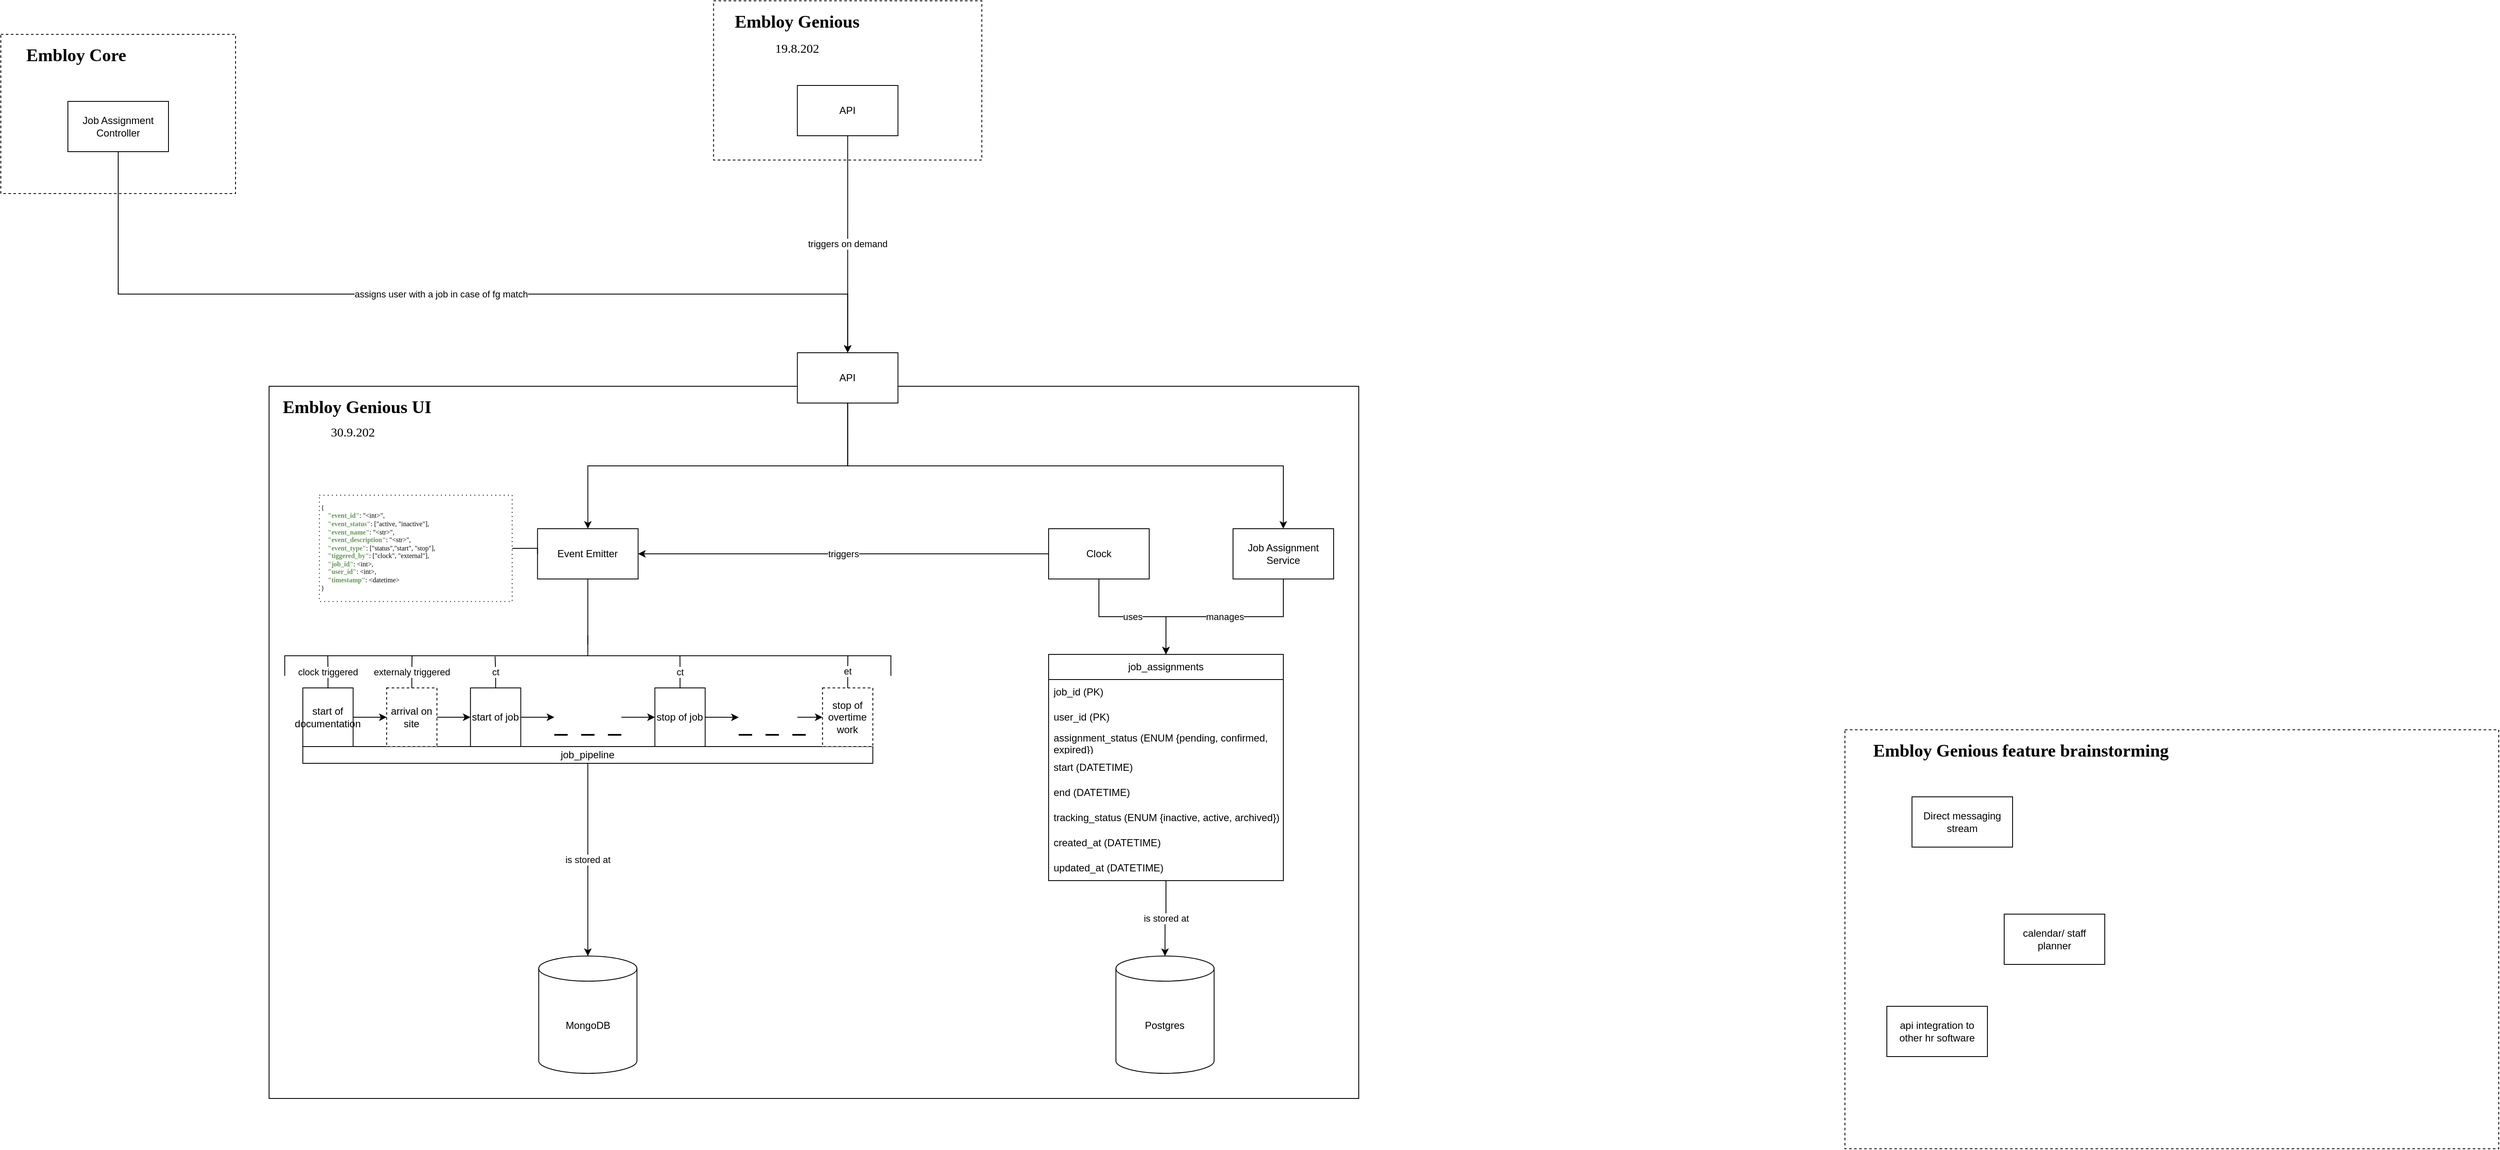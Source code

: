 <mxfile version="22.0.0" type="device">
  <diagram name="Seite-1" id="5qrD_rZEPfoOGHy2Bp49">
    <mxGraphModel dx="1257" dy="660" grid="1" gridSize="10" guides="1" tooltips="1" connect="1" arrows="1" fold="1" page="1" pageScale="1" pageWidth="11750" pageHeight="1989" math="0" shadow="0">
      <root>
        <mxCell id="0" />
        <mxCell id="1" parent="0" />
        <mxCell id="bFwfax9SEUYBs_7XjRhE-23" value="" style="rounded=0;whiteSpace=wrap;html=1;dashed=1;" parent="1" vertex="1">
          <mxGeometry x="2380" y="890" width="780" height="500" as="geometry" />
        </mxCell>
        <mxCell id="bFwfax9SEUYBs_7XjRhE-24" value="&lt;font style=&quot;font-size: 21px;&quot; data-font-src=&quot;https://fonts.googleapis.com/css?family=Lexend&quot; face=&quot;Lexend&quot;&gt;Embloy Genious feature brainstorming&lt;/font&gt;" style="text;html=1;strokeColor=none;fillColor=none;align=center;verticalAlign=middle;whiteSpace=wrap;rounded=0;fontStyle=1" parent="1" vertex="1">
          <mxGeometry x="2380" y="890" width="420" height="50" as="geometry" />
        </mxCell>
        <mxCell id="bFwfax9SEUYBs_7XjRhE-25" value="Direct messaging stream" style="rounded=0;whiteSpace=wrap;html=1;" parent="1" vertex="1">
          <mxGeometry x="2460" y="970" width="120" height="60" as="geometry" />
        </mxCell>
        <mxCell id="bFwfax9SEUYBs_7XjRhE-26" value="" style="group" parent="1" vertex="1" connectable="0">
          <mxGeometry x="180" y="60" width="1620" height="1270" as="geometry" />
        </mxCell>
        <mxCell id="uzFwtvefnB4p612GJFfR-2" value="" style="rounded=0;whiteSpace=wrap;html=1;spacingLeft=0;" parent="bFwfax9SEUYBs_7XjRhE-26" vertex="1">
          <mxGeometry x="320" y="420" width="1300" height="850" as="geometry" />
        </mxCell>
        <mxCell id="uzFwtvefnB4p612GJFfR-10" value="" style="rounded=0;whiteSpace=wrap;html=1;dashed=1;" parent="bFwfax9SEUYBs_7XjRhE-26" vertex="1">
          <mxGeometry width="280" height="190" as="geometry" />
        </mxCell>
        <mxCell id="aqF09K9uqTcHMtoUNb3W-7" value="job_assignments" style="swimlane;fontStyle=0;childLayout=stackLayout;horizontal=1;startSize=30;horizontalStack=0;resizeParent=1;resizeParentMax=0;resizeLast=0;collapsible=1;marginBottom=0;whiteSpace=wrap;html=1;" parent="bFwfax9SEUYBs_7XjRhE-26" vertex="1">
          <mxGeometry x="1250" y="740" width="280" height="270" as="geometry" />
        </mxCell>
        <mxCell id="aqF09K9uqTcHMtoUNb3W-8" value="job_id (PK)" style="text;strokeColor=none;fillColor=none;align=left;verticalAlign=middle;spacingLeft=4;spacingRight=4;overflow=hidden;points=[[0,0.5],[1,0.5]];portConstraint=eastwest;rotatable=0;whiteSpace=wrap;html=1;" parent="aqF09K9uqTcHMtoUNb3W-7" vertex="1">
          <mxGeometry y="30" width="280" height="30" as="geometry" />
        </mxCell>
        <mxCell id="aqF09K9uqTcHMtoUNb3W-9" value="user_id (PK)" style="text;strokeColor=none;fillColor=none;align=left;verticalAlign=middle;spacingLeft=4;spacingRight=4;overflow=hidden;points=[[0,0.5],[1,0.5]];portConstraint=eastwest;rotatable=0;whiteSpace=wrap;html=1;" parent="aqF09K9uqTcHMtoUNb3W-7" vertex="1">
          <mxGeometry y="60" width="280" height="30" as="geometry" />
        </mxCell>
        <mxCell id="aqF09K9uqTcHMtoUNb3W-10" value="assignment_status (ENUM {pending, confirmed, expired})" style="text;strokeColor=none;fillColor=none;align=left;verticalAlign=middle;spacingLeft=4;spacingRight=4;overflow=hidden;points=[[0,0.5],[1,0.5]];portConstraint=eastwest;rotatable=0;whiteSpace=wrap;html=1;" parent="aqF09K9uqTcHMtoUNb3W-7" vertex="1">
          <mxGeometry y="90" width="280" height="30" as="geometry" />
        </mxCell>
        <mxCell id="bFwfax9SEUYBs_7XjRhE-13" value="start (DATETIME)" style="text;strokeColor=none;fillColor=none;align=left;verticalAlign=middle;spacingLeft=4;spacingRight=4;overflow=hidden;points=[[0,0.5],[1,0.5]];portConstraint=eastwest;rotatable=0;whiteSpace=wrap;html=1;" parent="aqF09K9uqTcHMtoUNb3W-7" vertex="1">
          <mxGeometry y="120" width="280" height="30" as="geometry" />
        </mxCell>
        <mxCell id="bFwfax9SEUYBs_7XjRhE-14" value="end (DATETIME)" style="text;strokeColor=none;fillColor=none;align=left;verticalAlign=middle;spacingLeft=4;spacingRight=4;overflow=hidden;points=[[0,0.5],[1,0.5]];portConstraint=eastwest;rotatable=0;whiteSpace=wrap;html=1;" parent="aqF09K9uqTcHMtoUNb3W-7" vertex="1">
          <mxGeometry y="150" width="280" height="30" as="geometry" />
        </mxCell>
        <mxCell id="bFwfax9SEUYBs_7XjRhE-17" value="tracking_status (ENUM {inactive, active, archived})" style="text;strokeColor=none;fillColor=none;align=left;verticalAlign=middle;spacingLeft=4;spacingRight=4;overflow=hidden;points=[[0,0.5],[1,0.5]];portConstraint=eastwest;rotatable=0;whiteSpace=wrap;html=1;" parent="aqF09K9uqTcHMtoUNb3W-7" vertex="1">
          <mxGeometry y="180" width="280" height="30" as="geometry" />
        </mxCell>
        <mxCell id="bFwfax9SEUYBs_7XjRhE-15" value="created_at (DATETIME)" style="text;strokeColor=none;fillColor=none;align=left;verticalAlign=middle;spacingLeft=4;spacingRight=4;overflow=hidden;points=[[0,0.5],[1,0.5]];portConstraint=eastwest;rotatable=0;whiteSpace=wrap;html=1;" parent="aqF09K9uqTcHMtoUNb3W-7" vertex="1">
          <mxGeometry y="210" width="280" height="30" as="geometry" />
        </mxCell>
        <mxCell id="bFwfax9SEUYBs_7XjRhE-16" value="updated_at (DATETIME)" style="text;strokeColor=none;fillColor=none;align=left;verticalAlign=middle;spacingLeft=4;spacingRight=4;overflow=hidden;points=[[0,0.5],[1,0.5]];portConstraint=eastwest;rotatable=0;whiteSpace=wrap;html=1;" parent="aqF09K9uqTcHMtoUNb3W-7" vertex="1">
          <mxGeometry y="240" width="280" height="30" as="geometry" />
        </mxCell>
        <mxCell id="aqF09K9uqTcHMtoUNb3W-16" value="Event Emitter" style="rounded=0;whiteSpace=wrap;html=1;" parent="bFwfax9SEUYBs_7XjRhE-26" vertex="1">
          <mxGeometry x="640.27" y="590" width="120" height="60" as="geometry" />
        </mxCell>
        <mxCell id="bFwfax9SEUYBs_7XjRhE-8" value="triggers" style="edgeStyle=orthogonalEdgeStyle;rounded=0;orthogonalLoop=1;jettySize=auto;html=1;exitX=0;exitY=0.5;exitDx=0;exitDy=0;entryX=1;entryY=0.5;entryDx=0;entryDy=0;" parent="bFwfax9SEUYBs_7XjRhE-26" source="aqF09K9uqTcHMtoUNb3W-17" target="aqF09K9uqTcHMtoUNb3W-16" edge="1">
          <mxGeometry relative="1" as="geometry" />
        </mxCell>
        <mxCell id="bFwfax9SEUYBs_7XjRhE-11" value="uses" style="edgeStyle=orthogonalEdgeStyle;rounded=0;orthogonalLoop=1;jettySize=auto;html=1;exitX=0.5;exitY=1;exitDx=0;exitDy=0;entryX=0.5;entryY=0;entryDx=0;entryDy=0;" parent="bFwfax9SEUYBs_7XjRhE-26" source="aqF09K9uqTcHMtoUNb3W-17" target="aqF09K9uqTcHMtoUNb3W-7" edge="1">
          <mxGeometry relative="1" as="geometry" />
        </mxCell>
        <mxCell id="aqF09K9uqTcHMtoUNb3W-17" value="Clock" style="rounded=0;whiteSpace=wrap;html=1;" parent="bFwfax9SEUYBs_7XjRhE-26" vertex="1">
          <mxGeometry x="1250" y="590" width="120" height="60" as="geometry" />
        </mxCell>
        <mxCell id="aqF09K9uqTcHMtoUNb3W-23" value="job_pipeline" style="rounded=0;whiteSpace=wrap;html=1;" parent="bFwfax9SEUYBs_7XjRhE-26" vertex="1">
          <mxGeometry x="360.27" y="850" width="680" height="20" as="geometry" />
        </mxCell>
        <mxCell id="aqF09K9uqTcHMtoUNb3W-42" value="clock triggered" style="edgeStyle=orthogonalEdgeStyle;rounded=0;orthogonalLoop=1;jettySize=auto;html=1;entryX=0.509;entryY=0.929;entryDx=0;entryDy=0;entryPerimeter=0;endArrow=none;endFill=0;" parent="bFwfax9SEUYBs_7XjRhE-26" source="aqF09K9uqTcHMtoUNb3W-24" edge="1">
          <mxGeometry relative="1" as="geometry">
            <mxPoint x="390.052" y="741.998" as="targetPoint" />
          </mxGeometry>
        </mxCell>
        <mxCell id="aqF09K9uqTcHMtoUNb3W-24" value="start of documentation" style="rounded=0;whiteSpace=wrap;html=1;" parent="bFwfax9SEUYBs_7XjRhE-26" vertex="1">
          <mxGeometry x="360.27" y="780" width="60" height="70" as="geometry" />
        </mxCell>
        <mxCell id="aqF09K9uqTcHMtoUNb3W-38" style="edgeStyle=orthogonalEdgeStyle;rounded=0;orthogonalLoop=1;jettySize=auto;html=1;startArrow=classic;startFill=1;endArrow=none;endFill=0;" parent="bFwfax9SEUYBs_7XjRhE-26" source="aqF09K9uqTcHMtoUNb3W-25" edge="1">
          <mxGeometry relative="1" as="geometry">
            <mxPoint x="950.27" y="815" as="targetPoint" />
          </mxGeometry>
        </mxCell>
        <mxCell id="aqF09K9uqTcHMtoUNb3W-47" value="et" style="edgeStyle=orthogonalEdgeStyle;rounded=0;orthogonalLoop=1;jettySize=auto;html=1;entryX=0.491;entryY=0.071;entryDx=0;entryDy=0;entryPerimeter=0;endArrow=none;endFill=0;" parent="bFwfax9SEUYBs_7XjRhE-26" source="aqF09K9uqTcHMtoUNb3W-25" edge="1">
          <mxGeometry relative="1" as="geometry">
            <mxPoint x="1010.498" y="741.132" as="targetPoint" />
          </mxGeometry>
        </mxCell>
        <mxCell id="aqF09K9uqTcHMtoUNb3W-25" value="stop of overtime work" style="rounded=0;whiteSpace=wrap;html=1;dashed=1;" parent="bFwfax9SEUYBs_7XjRhE-26" vertex="1">
          <mxGeometry x="980.27" y="780" width="60" height="70" as="geometry" />
        </mxCell>
        <mxCell id="aqF09K9uqTcHMtoUNb3W-43" value="externaly triggered" style="edgeStyle=orthogonalEdgeStyle;rounded=0;orthogonalLoop=1;jettySize=auto;html=1;entryX=0.503;entryY=0.79;entryDx=0;entryDy=0;entryPerimeter=0;endArrow=none;endFill=0;" parent="bFwfax9SEUYBs_7XjRhE-26" source="aqF09K9uqTcHMtoUNb3W-27" edge="1">
          <mxGeometry relative="1" as="geometry">
            <mxPoint x="490.567" y="741.709" as="targetPoint" />
          </mxGeometry>
        </mxCell>
        <mxCell id="aqF09K9uqTcHMtoUNb3W-27" value="arrival on site" style="rounded=0;whiteSpace=wrap;html=1;dashed=1;" parent="bFwfax9SEUYBs_7XjRhE-26" vertex="1">
          <mxGeometry x="460.27" y="780" width="60" height="70" as="geometry" />
        </mxCell>
        <mxCell id="aqF09K9uqTcHMtoUNb3W-28" style="edgeStyle=orthogonalEdgeStyle;rounded=0;orthogonalLoop=1;jettySize=auto;html=1;exitX=1;exitY=0.5;exitDx=0;exitDy=0;entryX=0;entryY=0.5;entryDx=0;entryDy=0;" parent="bFwfax9SEUYBs_7XjRhE-26" source="aqF09K9uqTcHMtoUNb3W-24" target="aqF09K9uqTcHMtoUNb3W-27" edge="1">
          <mxGeometry relative="1" as="geometry" />
        </mxCell>
        <mxCell id="aqF09K9uqTcHMtoUNb3W-32" style="edgeStyle=orthogonalEdgeStyle;rounded=0;orthogonalLoop=1;jettySize=auto;html=1;exitX=1;exitY=0.5;exitDx=0;exitDy=0;" parent="bFwfax9SEUYBs_7XjRhE-26" source="aqF09K9uqTcHMtoUNb3W-29" edge="1">
          <mxGeometry relative="1" as="geometry">
            <mxPoint x="660.27" y="815" as="targetPoint" />
          </mxGeometry>
        </mxCell>
        <mxCell id="aqF09K9uqTcHMtoUNb3W-45" value="ct" style="edgeStyle=orthogonalEdgeStyle;rounded=0;orthogonalLoop=1;jettySize=auto;html=1;entryX=0.518;entryY=0.653;entryDx=0;entryDy=0;entryPerimeter=0;endArrow=none;endFill=0;" parent="bFwfax9SEUYBs_7XjRhE-26" source="aqF09K9uqTcHMtoUNb3W-29" edge="1">
          <mxGeometry relative="1" as="geometry">
            <mxPoint x="589.636" y="742.431" as="targetPoint" />
          </mxGeometry>
        </mxCell>
        <mxCell id="aqF09K9uqTcHMtoUNb3W-29" value="start of job" style="rounded=0;whiteSpace=wrap;html=1;" parent="bFwfax9SEUYBs_7XjRhE-26" vertex="1">
          <mxGeometry x="560.27" y="780" width="60" height="70" as="geometry" />
        </mxCell>
        <mxCell id="aqF09K9uqTcHMtoUNb3W-30" style="edgeStyle=orthogonalEdgeStyle;rounded=0;orthogonalLoop=1;jettySize=auto;html=1;exitX=1;exitY=0.5;exitDx=0;exitDy=0;entryX=0;entryY=0.5;entryDx=0;entryDy=0;" parent="bFwfax9SEUYBs_7XjRhE-26" source="aqF09K9uqTcHMtoUNb3W-27" target="aqF09K9uqTcHMtoUNb3W-29" edge="1">
          <mxGeometry relative="1" as="geometry" />
        </mxCell>
        <mxCell id="aqF09K9uqTcHMtoUNb3W-33" value="" style="endArrow=none;dashed=1;html=1;dashPattern=8 8;strokeWidth=2;rounded=0;" parent="bFwfax9SEUYBs_7XjRhE-26" edge="1">
          <mxGeometry width="50" height="50" relative="1" as="geometry">
            <mxPoint x="660.27" y="836" as="sourcePoint" />
            <mxPoint x="740.27" y="836" as="targetPoint" />
          </mxGeometry>
        </mxCell>
        <mxCell id="aqF09K9uqTcHMtoUNb3W-35" style="edgeStyle=orthogonalEdgeStyle;rounded=0;orthogonalLoop=1;jettySize=auto;html=1;startArrow=classic;startFill=1;endArrow=none;endFill=0;" parent="bFwfax9SEUYBs_7XjRhE-26" source="aqF09K9uqTcHMtoUNb3W-34" edge="1">
          <mxGeometry relative="1" as="geometry">
            <mxPoint x="740.27" y="815" as="targetPoint" />
          </mxGeometry>
        </mxCell>
        <mxCell id="aqF09K9uqTcHMtoUNb3W-37" style="edgeStyle=orthogonalEdgeStyle;rounded=0;orthogonalLoop=1;jettySize=auto;html=1;exitX=1;exitY=0.5;exitDx=0;exitDy=0;" parent="bFwfax9SEUYBs_7XjRhE-26" source="aqF09K9uqTcHMtoUNb3W-34" edge="1">
          <mxGeometry relative="1" as="geometry">
            <mxPoint x="880.27" y="815.17" as="targetPoint" />
          </mxGeometry>
        </mxCell>
        <mxCell id="aqF09K9uqTcHMtoUNb3W-46" value="ct" style="edgeStyle=orthogonalEdgeStyle;rounded=0;orthogonalLoop=1;jettySize=auto;html=1;entryX=0.507;entryY=0.348;entryDx=0;entryDy=0;entryPerimeter=0;endArrow=none;endFill=0;" parent="bFwfax9SEUYBs_7XjRhE-26" source="aqF09K9uqTcHMtoUNb3W-34" edge="1">
          <mxGeometry relative="1" as="geometry">
            <mxPoint x="810.191" y="741.902" as="targetPoint" />
          </mxGeometry>
        </mxCell>
        <mxCell id="aqF09K9uqTcHMtoUNb3W-34" value="stop of job" style="rounded=0;whiteSpace=wrap;html=1;" parent="bFwfax9SEUYBs_7XjRhE-26" vertex="1">
          <mxGeometry x="780.27" y="780" width="60" height="70" as="geometry" />
        </mxCell>
        <mxCell id="aqF09K9uqTcHMtoUNb3W-36" value="" style="endArrow=none;dashed=1;html=1;dashPattern=8 8;strokeWidth=2;rounded=0;" parent="bFwfax9SEUYBs_7XjRhE-26" edge="1">
          <mxGeometry width="50" height="50" relative="1" as="geometry">
            <mxPoint x="880.27" y="836" as="sourcePoint" />
            <mxPoint x="960.27" y="836" as="targetPoint" />
          </mxGeometry>
        </mxCell>
        <mxCell id="aqF09K9uqTcHMtoUNb3W-39" value="" style="strokeWidth=1;html=1;shape=mxgraph.flowchart.annotation_2;align=left;labelPosition=right;pointerEvents=1;rotation=90;" parent="bFwfax9SEUYBs_7XjRhE-26" vertex="1">
          <mxGeometry x="676.23" y="380" width="48.09" height="723.13" as="geometry" />
        </mxCell>
        <mxCell id="aqF09K9uqTcHMtoUNb3W-40" style="edgeStyle=orthogonalEdgeStyle;rounded=0;orthogonalLoop=1;jettySize=auto;html=1;exitX=0.5;exitY=1;exitDx=0;exitDy=0;entryX=0.222;entryY=0.5;entryDx=0;entryDy=0;entryPerimeter=0;endArrow=none;endFill=0;" parent="bFwfax9SEUYBs_7XjRhE-26" source="aqF09K9uqTcHMtoUNb3W-16" target="aqF09K9uqTcHMtoUNb3W-39" edge="1">
          <mxGeometry relative="1" as="geometry" />
        </mxCell>
        <mxCell id="uzFwtvefnB4p612GJFfR-3" value="&lt;font style=&quot;font-size: 21px;&quot; data-font-src=&quot;https://fonts.googleapis.com/css?family=Lexend&quot; face=&quot;Lexend&quot;&gt;Embloy Genious UI&lt;/font&gt;" style="text;html=1;strokeColor=none;fillColor=none;align=center;verticalAlign=middle;whiteSpace=wrap;rounded=0;fontStyle=1" parent="bFwfax9SEUYBs_7XjRhE-26" vertex="1">
          <mxGeometry x="320" y="420" width="210" height="50" as="geometry" />
        </mxCell>
        <mxCell id="uzFwtvefnB4p612GJFfR-4" value="&lt;font style=&quot;font-size: 15px; font-weight: normal;&quot; data-font-src=&quot;https://fonts.googleapis.com/css?family=Lexend&quot; face=&quot;Lexend&quot;&gt;30.9.202&lt;/font&gt;" style="text;html=1;strokeColor=none;fillColor=none;align=center;verticalAlign=middle;whiteSpace=wrap;rounded=0;fontStyle=1" parent="bFwfax9SEUYBs_7XjRhE-26" vertex="1">
          <mxGeometry x="320" y="449" width="200" height="50" as="geometry" />
        </mxCell>
        <mxCell id="uzFwtvefnB4p612GJFfR-5" value="MongoDB" style="shape=cylinder3;whiteSpace=wrap;html=1;boundedLbl=1;backgroundOutline=1;size=15;" parent="bFwfax9SEUYBs_7XjRhE-26" vertex="1">
          <mxGeometry x="641.7" y="1100" width="117.16" height="140" as="geometry" />
        </mxCell>
        <mxCell id="uzFwtvefnB4p612GJFfR-6" value="is stored at" style="edgeStyle=orthogonalEdgeStyle;rounded=0;orthogonalLoop=1;jettySize=auto;html=1;exitX=0.5;exitY=1;exitDx=0;exitDy=0;entryX=0.5;entryY=0;entryDx=0;entryDy=0;entryPerimeter=0;" parent="bFwfax9SEUYBs_7XjRhE-26" source="aqF09K9uqTcHMtoUNb3W-23" target="uzFwtvefnB4p612GJFfR-5" edge="1">
          <mxGeometry relative="1" as="geometry" />
        </mxCell>
        <mxCell id="uzFwtvefnB4p612GJFfR-8" style="edgeStyle=orthogonalEdgeStyle;rounded=0;orthogonalLoop=1;jettySize=auto;html=1;exitX=0.5;exitY=1;exitDx=0;exitDy=0;" parent="bFwfax9SEUYBs_7XjRhE-26" source="uzFwtvefnB4p612GJFfR-7" target="aqF09K9uqTcHMtoUNb3W-16" edge="1">
          <mxGeometry relative="1" as="geometry" />
        </mxCell>
        <mxCell id="uzFwtvefnB4p612GJFfR-7" value="API" style="rounded=0;whiteSpace=wrap;html=1;" parent="bFwfax9SEUYBs_7XjRhE-26" vertex="1">
          <mxGeometry x="950.27" y="380" width="120" height="60" as="geometry" />
        </mxCell>
        <mxCell id="uzFwtvefnB4p612GJFfR-11" value="&lt;font style=&quot;font-size: 21px;&quot; data-font-src=&quot;https://fonts.googleapis.com/css?family=Lexend&quot; face=&quot;Lexend&quot;&gt;Embloy Core&lt;/font&gt;" style="text;html=1;strokeColor=none;fillColor=none;align=center;verticalAlign=middle;whiteSpace=wrap;rounded=0;fontStyle=1" parent="bFwfax9SEUYBs_7XjRhE-26" vertex="1">
          <mxGeometry width="180" height="50" as="geometry" />
        </mxCell>
        <mxCell id="uzFwtvefnB4p612GJFfR-15" style="edgeStyle=orthogonalEdgeStyle;rounded=0;orthogonalLoop=1;jettySize=auto;html=1;exitX=1;exitY=0.5;exitDx=0;exitDy=0;entryX=0;entryY=0.5;entryDx=0;entryDy=0;endArrow=none;endFill=0;" parent="bFwfax9SEUYBs_7XjRhE-26" source="uzFwtvefnB4p612GJFfR-14" target="aqF09K9uqTcHMtoUNb3W-16" edge="1">
          <mxGeometry relative="1" as="geometry" />
        </mxCell>
        <mxCell id="uzFwtvefnB4p612GJFfR-14" value="&lt;div style=&quot;font-size: 8px;&quot;&gt;&lt;font face=&quot;Lucida Console&quot; style=&quot;font-size: 8px;&quot;&gt;{&lt;/font&gt;&lt;/div&gt;&lt;div style=&quot;font-size: 8px;&quot;&gt;&lt;font face=&quot;Lucida Console&quot;&gt;&lt;font style=&quot;font-size: 8px;&quot;&gt;&amp;nbsp; &amp;nbsp;&amp;nbsp;&lt;/font&gt;&lt;font style=&quot;background-color: initial;&quot; color=&quot;#629755&quot;&gt;&lt;b&gt;&quot;event_id&quot;&lt;/b&gt;&lt;/font&gt;&lt;span style=&quot;background-color: initial;&quot;&gt;: &quot;&amp;lt;int&amp;gt;&quot;,&lt;/span&gt;&lt;/font&gt;&lt;/div&gt;&lt;div style=&quot;font-size: 8px;&quot;&gt;&lt;font face=&quot;Lucida Console&quot;&gt;&lt;font style=&quot;border-color: var(--border-color); background-color: initial;&quot; color=&quot;#629755&quot;&gt;&lt;b style=&quot;border-color: var(--border-color);&quot;&gt;&amp;nbsp; &amp;nbsp; &quot;event_status&quot;&lt;/b&gt;&lt;/font&gt;: [&quot;active, &quot;inactive&quot;],&lt;span style=&quot;background-color: initial;&quot;&gt;&lt;br&gt;&lt;/span&gt;&lt;/font&gt;&lt;/div&gt;&lt;div style=&quot;font-size: 8px;&quot;&gt;&lt;font face=&quot;Lucida Console&quot;&gt;&lt;font style=&quot;background-color: initial; border-color: var(--border-color);&quot;&gt;&lt;span style=&quot;border-color: var(--border-color);&quot;&gt;&amp;nbsp; &amp;nbsp; &lt;/span&gt;&lt;b style=&quot;color: rgb(98, 151, 85); border-color: var(--border-color);&quot;&gt;&quot;event_name&quot;&lt;/b&gt;&lt;/font&gt;&lt;span style=&quot;background-color: initial;&quot;&gt;: &quot;&amp;lt;str&amp;gt;&quot;,&lt;/span&gt;&lt;/font&gt;&lt;/div&gt;&lt;div style=&quot;font-size: 8px;&quot;&gt;&lt;font face=&quot;Lucida Console&quot; style=&quot;font-size: 8px;&quot;&gt;&amp;nbsp; &amp;nbsp; &lt;font style=&quot;font-size: 8px;&quot; color=&quot;#629755&quot;&gt;&lt;b&gt;&quot;event_description&quot;&lt;/b&gt;&lt;/font&gt;: &quot;&amp;lt;str&amp;gt;&quot;,&lt;/font&gt;&lt;/div&gt;&lt;div style=&quot;font-size: 8px;&quot;&gt;&lt;font face=&quot;Lucida Console&quot; style=&quot;font-size: 8px;&quot;&gt;&amp;nbsp; &amp;nbsp; &lt;b&gt;&lt;font style=&quot;font-size: 8px;&quot; color=&quot;#629755&quot;&gt;&quot;event_type&quot;&lt;/font&gt;&lt;/b&gt;: [&quot;status&quot;,&quot;start&quot;, &quot;stop&quot;],&lt;/font&gt;&lt;/div&gt;&lt;div style=&quot;font-size: 8px;&quot;&gt;&lt;font face=&quot;Lucida Console&quot; style=&quot;font-size: 8px;&quot;&gt;&amp;nbsp; &amp;nbsp; &lt;b&gt;&lt;font style=&quot;font-size: 8px;&quot; color=&quot;#629755&quot;&gt;&quot;tiggered_by&quot;&lt;/font&gt;&lt;/b&gt;: [&quot;clock&quot;, &quot;external&quot;],&lt;/font&gt;&lt;/div&gt;&lt;div style=&quot;font-size: 8px;&quot;&gt;&lt;font face=&quot;Lucida Console&quot; style=&quot;font-size: 8px;&quot;&gt;&amp;nbsp; &amp;nbsp; &lt;b&gt;&lt;font style=&quot;font-size: 8px;&quot; color=&quot;#629755&quot;&gt;&quot;job_id&quot;&lt;/font&gt;&lt;/b&gt;: &amp;lt;int&amp;gt;,&lt;/font&gt;&lt;/div&gt;&lt;div style=&quot;font-size: 8px;&quot;&gt;&lt;font face=&quot;Lucida Console&quot; style=&quot;font-size: 8px;&quot;&gt;&amp;nbsp; &amp;nbsp; &lt;b&gt;&lt;font style=&quot;font-size: 8px;&quot; color=&quot;#629755&quot;&gt;&quot;user_id&quot;&lt;/font&gt;&lt;/b&gt;: &amp;lt;int&amp;gt;,&lt;/font&gt;&lt;/div&gt;&lt;div style=&quot;font-size: 8px;&quot;&gt;&lt;font face=&quot;Lucida Console&quot; style=&quot;font-size: 8px;&quot;&gt;&amp;nbsp; &amp;nbsp; &lt;b&gt;&lt;font style=&quot;font-size: 8px;&quot; color=&quot;#629755&quot;&gt;&quot;timestamp&quot;&lt;/font&gt;&lt;/b&gt;: &amp;lt;datetime&amp;gt;&lt;/font&gt;&lt;/div&gt;&lt;div style=&quot;font-size: 8px;&quot;&gt;&lt;font face=&quot;Lucida Console&quot; style=&quot;font-size: 8px;&quot;&gt;}&lt;/font&gt;&lt;/div&gt;" style="text;html=1;strokeColor=default;fillColor=none;align=left;verticalAlign=middle;whiteSpace=wrap;rounded=0;dashed=1;dashPattern=1 4;" parent="bFwfax9SEUYBs_7XjRhE-26" vertex="1">
          <mxGeometry x="380" y="550" width="230" height="126.88" as="geometry" />
        </mxCell>
        <mxCell id="bFwfax9SEUYBs_7XjRhE-12" value="manages" style="edgeStyle=orthogonalEdgeStyle;rounded=0;orthogonalLoop=1;jettySize=auto;html=1;exitX=0.5;exitY=1;exitDx=0;exitDy=0;entryX=0.5;entryY=0;entryDx=0;entryDy=0;" parent="bFwfax9SEUYBs_7XjRhE-26" source="bFwfax9SEUYBs_7XjRhE-1" target="aqF09K9uqTcHMtoUNb3W-7" edge="1">
          <mxGeometry relative="1" as="geometry" />
        </mxCell>
        <mxCell id="bFwfax9SEUYBs_7XjRhE-1" value="Job Assignment Service" style="rounded=0;whiteSpace=wrap;html=1;" parent="bFwfax9SEUYBs_7XjRhE-26" vertex="1">
          <mxGeometry x="1470" y="590" width="120" height="60" as="geometry" />
        </mxCell>
        <mxCell id="bFwfax9SEUYBs_7XjRhE-3" style="edgeStyle=orthogonalEdgeStyle;rounded=0;orthogonalLoop=1;jettySize=auto;html=1;exitX=0.5;exitY=1;exitDx=0;exitDy=0;" parent="bFwfax9SEUYBs_7XjRhE-26" source="uzFwtvefnB4p612GJFfR-7" target="bFwfax9SEUYBs_7XjRhE-1" edge="1">
          <mxGeometry relative="1" as="geometry" />
        </mxCell>
        <mxCell id="bFwfax9SEUYBs_7XjRhE-2" value="Postgres" style="shape=cylinder3;whiteSpace=wrap;html=1;boundedLbl=1;backgroundOutline=1;size=15;" parent="bFwfax9SEUYBs_7XjRhE-26" vertex="1">
          <mxGeometry x="1330.27" y="1100" width="117.16" height="140" as="geometry" />
        </mxCell>
        <mxCell id="bFwfax9SEUYBs_7XjRhE-18" value="is stored at" style="edgeStyle=orthogonalEdgeStyle;rounded=0;orthogonalLoop=1;jettySize=auto;html=1;exitX=0.5;exitY=1;exitDx=0;exitDy=0;entryX=0.5;entryY=0;entryDx=0;entryDy=0;entryPerimeter=0;" parent="bFwfax9SEUYBs_7XjRhE-26" source="aqF09K9uqTcHMtoUNb3W-7" target="bFwfax9SEUYBs_7XjRhE-2" edge="1">
          <mxGeometry relative="1" as="geometry" />
        </mxCell>
        <mxCell id="bFwfax9SEUYBs_7XjRhE-22" value="assigns user with a job in case of fg match" style="edgeStyle=orthogonalEdgeStyle;rounded=0;orthogonalLoop=1;jettySize=auto;html=1;exitX=0.5;exitY=1;exitDx=0;exitDy=0;entryX=0.5;entryY=0;entryDx=0;entryDy=0;" parent="bFwfax9SEUYBs_7XjRhE-26" source="bFwfax9SEUYBs_7XjRhE-20" target="uzFwtvefnB4p612GJFfR-7" edge="1">
          <mxGeometry relative="1" as="geometry">
            <Array as="points">
              <mxPoint x="140" y="310" />
              <mxPoint x="1010" y="310" />
            </Array>
          </mxGeometry>
        </mxCell>
        <mxCell id="bFwfax9SEUYBs_7XjRhE-20" value="Job Assignment Controller" style="rounded=0;whiteSpace=wrap;html=1;" parent="bFwfax9SEUYBs_7XjRhE-26" vertex="1">
          <mxGeometry x="80" y="80" width="120" height="60" as="geometry" />
        </mxCell>
        <mxCell id="R3ZnWNxD2FqQg4-nSXbg-1" value="" style="rounded=0;whiteSpace=wrap;html=1;spacingLeft=0;dashed=1;" vertex="1" parent="bFwfax9SEUYBs_7XjRhE-26">
          <mxGeometry x="850.27" y="-40" width="320" height="190" as="geometry" />
        </mxCell>
        <mxCell id="R3ZnWNxD2FqQg4-nSXbg-3" value="&lt;font style=&quot;font-size: 21px;&quot; data-font-src=&quot;https://fonts.googleapis.com/css?family=Lexend&quot; face=&quot;Lexend&quot;&gt;Embloy Genious&lt;/font&gt;" style="text;html=1;strokeColor=none;fillColor=none;align=center;verticalAlign=middle;whiteSpace=wrap;rounded=0;fontStyle=1" vertex="1" parent="bFwfax9SEUYBs_7XjRhE-26">
          <mxGeometry x="850.27" y="-40" width="199.73" height="50" as="geometry" />
        </mxCell>
        <mxCell id="R3ZnWNxD2FqQg4-nSXbg-4" value="&lt;font style=&quot;font-size: 15px; font-weight: normal;&quot; data-font-src=&quot;https://fonts.googleapis.com/css?family=Lexend&quot; face=&quot;Lexend&quot;&gt;19.8.202&lt;/font&gt;" style="text;html=1;strokeColor=none;fillColor=none;align=center;verticalAlign=middle;whiteSpace=wrap;rounded=0;fontStyle=1" vertex="1" parent="bFwfax9SEUYBs_7XjRhE-26">
          <mxGeometry x="850" y="-9" width="200.27" height="50" as="geometry" />
        </mxCell>
        <mxCell id="aqF09K9uqTcHMtoUNb3W-48" value="API" style="rounded=0;whiteSpace=wrap;html=1;" parent="bFwfax9SEUYBs_7XjRhE-26" vertex="1">
          <mxGeometry x="950.27" y="61" width="120" height="60" as="geometry" />
        </mxCell>
        <mxCell id="aqF09K9uqTcHMtoUNb3W-49" value="triggers on demand" style="edgeStyle=orthogonalEdgeStyle;rounded=0;orthogonalLoop=1;jettySize=auto;html=1;exitX=0.5;exitY=1;exitDx=0;exitDy=0;entryX=0.5;entryY=0;entryDx=0;entryDy=0;" parent="bFwfax9SEUYBs_7XjRhE-26" source="aqF09K9uqTcHMtoUNb3W-48" target="uzFwtvefnB4p612GJFfR-7" edge="1">
          <mxGeometry relative="1" as="geometry">
            <mxPoint x="800" y="250" as="targetPoint" />
            <Array as="points">
              <mxPoint x="1010" y="150" />
              <mxPoint x="1010" y="150" />
            </Array>
          </mxGeometry>
        </mxCell>
        <mxCell id="bFwfax9SEUYBs_7XjRhE-27" value="calendar/ staff planner" style="rounded=0;whiteSpace=wrap;html=1;" parent="1" vertex="1">
          <mxGeometry x="2570" y="1110" width="120" height="60" as="geometry" />
        </mxCell>
        <mxCell id="bFwfax9SEUYBs_7XjRhE-28" value="api integration to other hr software" style="rounded=0;whiteSpace=wrap;html=1;" parent="1" vertex="1">
          <mxGeometry x="2430" y="1220" width="120" height="60" as="geometry" />
        </mxCell>
      </root>
    </mxGraphModel>
  </diagram>
</mxfile>
